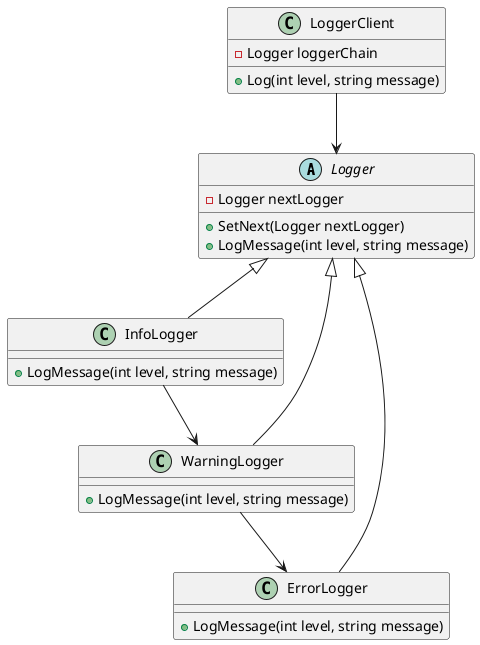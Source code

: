 @startuml
abstract class Logger {
    - Logger nextLogger
    + SetNext(Logger nextLogger)
    + LogMessage(int level, string message)
}

class InfoLogger {
    + LogMessage(int level, string message)
}

class WarningLogger {
    + LogMessage(int level, string message)
}

class ErrorLogger {
    + LogMessage(int level, string message)
}

Logger <|-- InfoLogger
Logger <|-- WarningLogger
Logger <|-- ErrorLogger

class LoggerClient {
    - Logger loggerChain
    + Log(int level, string message)
}

LoggerClient --> Logger

InfoLogger --> WarningLogger
WarningLogger --> ErrorLogger
@enduml

